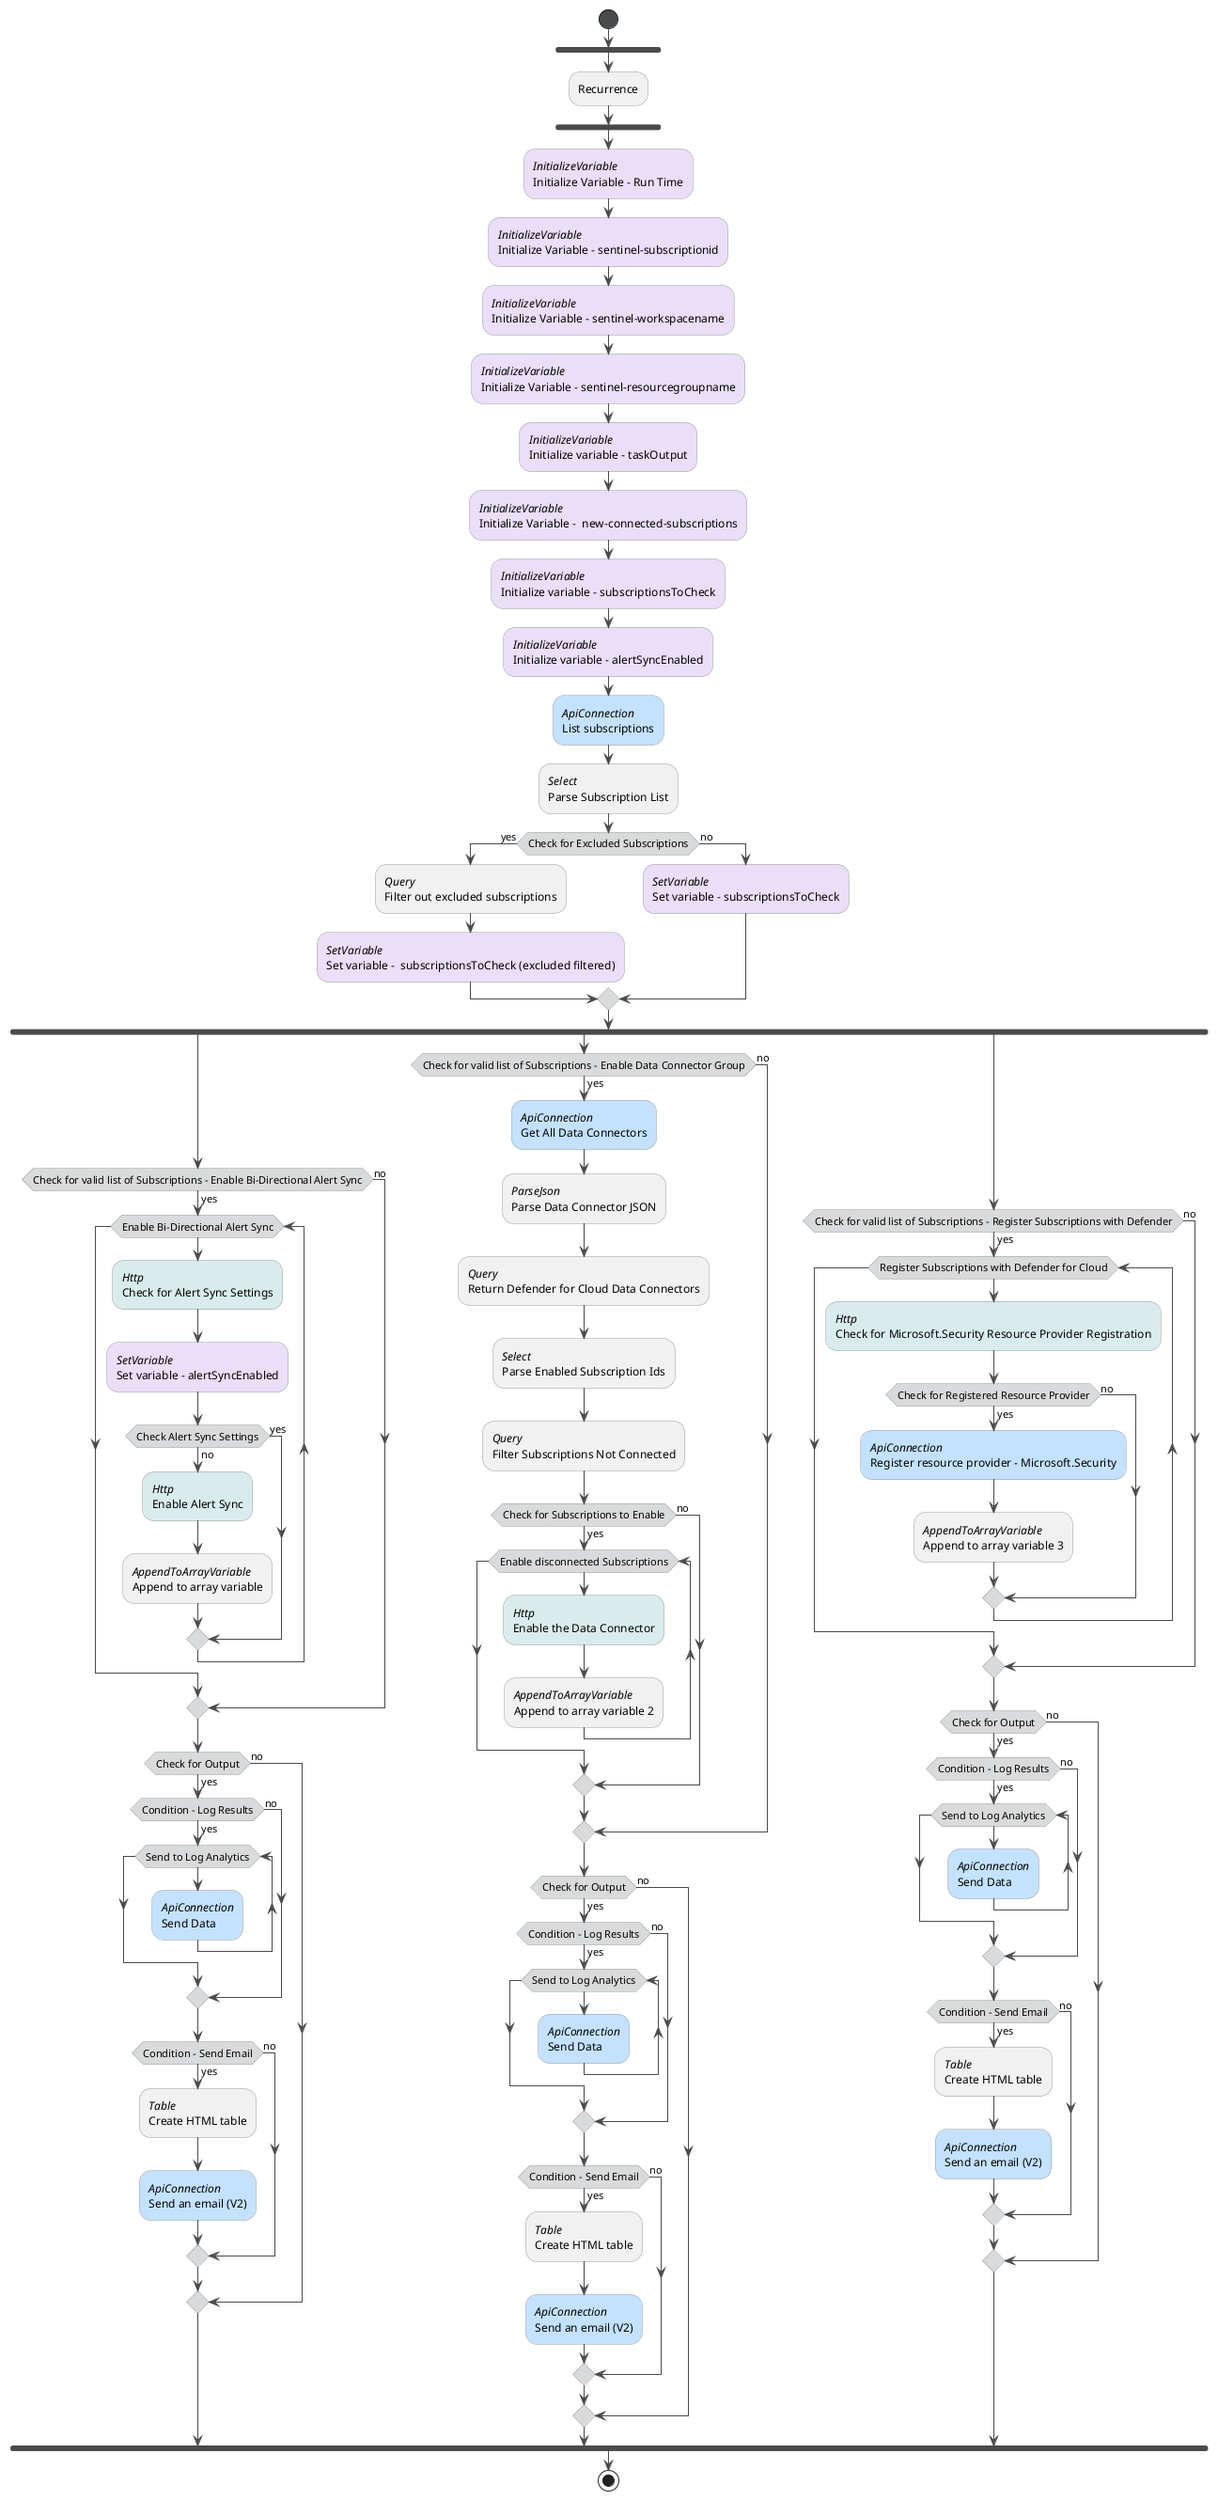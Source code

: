 @startuml
!$defaultBg = '#d9dadb'
!$borderColor = '#999a9b'
!$darkColor = '#494a4b'
skinparam ActivityDiamondBackgroundColor $defaultBg
skinparam ActivityDiamondBorderColor $borderColor
skinparam ActivityBorderColor $borderColor
skinparam ArrowColor $darkColor
skinparam ActivityBarColor $darkColor
skinparam ActivityStartColor $darkColor
skinparam ActivityEndColor $darkColor
start
fork
:Recurrence;
endfork
#eadef8:<i>InitializeVariable</i>
Initialize Variable - Run Time;
#eadef8:<i>InitializeVariable</i>
Initialize Variable - sentinel-subscriptionid;
#eadef8:<i>InitializeVariable</i>
Initialize Variable - sentinel-workspacename;
#eadef8:<i>InitializeVariable</i>
Initialize Variable - sentinel-resourcegroupname;
#eadef8:<i>InitializeVariable</i>
Initialize variable - taskOutput;
#eadef8:<i>InitializeVariable</i>
Initialize Variable -  new-connected-subscriptions;
#eadef8:<i>InitializeVariable</i>
Initialize variable - subscriptionsToCheck;
#eadef8:<i>InitializeVariable</i>
Initialize variable - alertSyncEnabled;
#c4e2ff:<i>ApiConnection</i>
List subscriptions;
:<i>Select</i>
Parse Subscription List;
if (Check for Excluded Subscriptions) then (yes)
            :<i>Query</i>
Filter out excluded subscriptions;
#eadef8:<i>SetVariable</i>
Set variable -  subscriptionsToCheck (excluded filtered);

        else (no)
            #eadef8:<i>SetVariable</i>
Set variable - subscriptionsToCheck;

        endif
        fork
if (Check for valid list of Subscriptions - Enable Bi-Directional Alert Sync) then (yes)
            while (Enable Bi-Directional Alert Sync)
#d9eced:<i>Http</i>
Check for Alert Sync Settings;
#eadef8:<i>SetVariable</i>
Set variable - alertSyncEnabled;
if (Check Alert Sync Settings) then (yes)
            
        else (no)
            #d9eced:<i>Http</i>
Enable Alert Sync;
:<i>AppendToArrayVariable</i>
Append to array variable;

        endif
        endwhile

        else (no)
            
        endif
        if (Check for Output) then (yes)
            if (Condition - Log Results) then (yes)
            while (Send to Log Analytics)
#c4e2ff:<i>ApiConnection</i>
Send Data;
endwhile

        else (no)
            
        endif
        if (Condition - Send Email) then (yes)
            :<i>Table</i>
Create HTML table;
#c4e2ff:<i>ApiConnection</i>
Send an email (V2);

        else (no)
            
        endif
        
        else (no)
            
        endif
        forkagain
if (Check for valid list of Subscriptions - Enable Data Connector Group) then (yes)
            #c4e2ff:<i>ApiConnection</i>
Get All Data Connectors;
:<i>ParseJson</i>
Parse Data Connector JSON;
:<i>Query</i>
Return Defender for Cloud Data Connectors;
:<i>Select</i>
Parse Enabled Subscription Ids;
:<i>Query</i>
Filter Subscriptions Not Connected;
if (Check for Subscriptions to Enable) then (yes)
            while (Enable disconnected Subscriptions)
#d9eced:<i>Http</i>
Enable the Data Connector;
:<i>AppendToArrayVariable</i>
Append to array variable 2;
endwhile

        else (no)
            
        endif
        
        else (no)
            
        endif
        if (Check for Output) then (yes)
            if (Condition - Log Results) then (yes)
            while (Send to Log Analytics)
#c4e2ff:<i>ApiConnection</i>
Send Data;
endwhile

        else (no)
            
        endif
        if (Condition - Send Email) then (yes)
            :<i>Table</i>
Create HTML table;
#c4e2ff:<i>ApiConnection</i>
Send an email (V2);

        else (no)
            
        endif
        
        else (no)
            
        endif
        forkagain
if (Check for valid list of Subscriptions - Register Subscriptions with Defender) then (yes)
            while (Register Subscriptions with Defender for Cloud)
#d9eced:<i>Http</i>
Check for Microsoft.Security Resource Provider Registration;
if (Check for Registered Resource Provider) then (yes)
            #c4e2ff:<i>ApiConnection</i>
Register resource provider - Microsoft.Security;
:<i>AppendToArrayVariable</i>
Append to array variable 3;

        else (no)
            
        endif
        endwhile

        else (no)
            
        endif
        if (Check for Output) then (yes)
            if (Condition - Log Results) then (yes)
            while (Send to Log Analytics)
#c4e2ff:<i>ApiConnection</i>
Send Data;
endwhile

        else (no)
            
        endif
        if (Condition - Send Email) then (yes)
            :<i>Table</i>
Create HTML table;
#c4e2ff:<i>ApiConnection</i>
Send an email (V2);

        else (no)
            
        endif
        
        else (no)
            
        endif
        endfork
stop
@enduml
